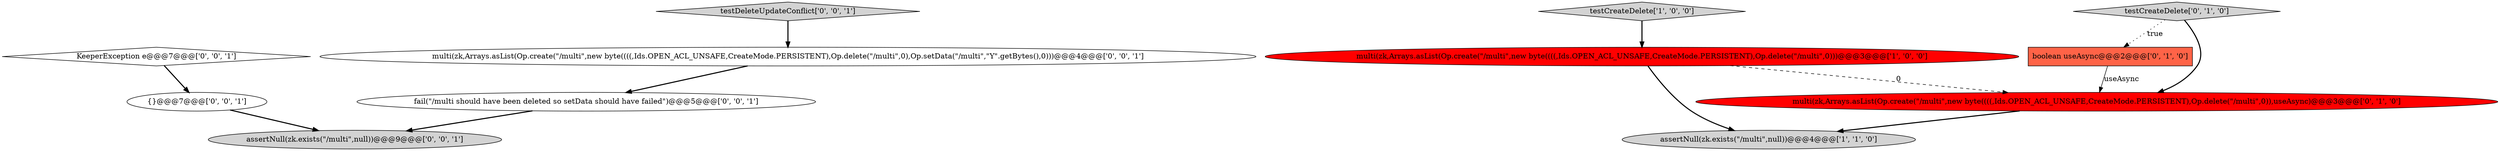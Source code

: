 digraph {
9 [style = filled, label = "assertNull(zk.exists(\"/multi\",null))@@@9@@@['0', '0', '1']", fillcolor = lightgray, shape = ellipse image = "AAA0AAABBB3BBB"];
11 [style = filled, label = "{}@@@7@@@['0', '0', '1']", fillcolor = white, shape = ellipse image = "AAA0AAABBB3BBB"];
2 [style = filled, label = "testCreateDelete['1', '0', '0']", fillcolor = lightgray, shape = diamond image = "AAA0AAABBB1BBB"];
5 [style = filled, label = "testCreateDelete['0', '1', '0']", fillcolor = lightgray, shape = diamond image = "AAA0AAABBB2BBB"];
7 [style = filled, label = "fail(\"/multi should have been deleted so setData should have failed\")@@@5@@@['0', '0', '1']", fillcolor = white, shape = ellipse image = "AAA0AAABBB3BBB"];
3 [style = filled, label = "boolean useAsync@@@2@@@['0', '1', '0']", fillcolor = tomato, shape = box image = "AAA1AAABBB2BBB"];
0 [style = filled, label = "assertNull(zk.exists(\"/multi\",null))@@@4@@@['1', '1', '0']", fillcolor = lightgray, shape = ellipse image = "AAA0AAABBB1BBB"];
1 [style = filled, label = "multi(zk,Arrays.asList(Op.create(\"/multi\",new byte((((,Ids.OPEN_ACL_UNSAFE,CreateMode.PERSISTENT),Op.delete(\"/multi\",0)))@@@3@@@['1', '0', '0']", fillcolor = red, shape = ellipse image = "AAA1AAABBB1BBB"];
8 [style = filled, label = "KeeperException e@@@7@@@['0', '0', '1']", fillcolor = white, shape = diamond image = "AAA0AAABBB3BBB"];
10 [style = filled, label = "multi(zk,Arrays.asList(Op.create(\"/multi\",new byte((((,Ids.OPEN_ACL_UNSAFE,CreateMode.PERSISTENT),Op.delete(\"/multi\",0),Op.setData(\"/multi\",\"Y\".getBytes(),0)))@@@4@@@['0', '0', '1']", fillcolor = white, shape = ellipse image = "AAA0AAABBB3BBB"];
4 [style = filled, label = "multi(zk,Arrays.asList(Op.create(\"/multi\",new byte((((,Ids.OPEN_ACL_UNSAFE,CreateMode.PERSISTENT),Op.delete(\"/multi\",0)),useAsync)@@@3@@@['0', '1', '0']", fillcolor = red, shape = ellipse image = "AAA1AAABBB2BBB"];
6 [style = filled, label = "testDeleteUpdateConflict['0', '0', '1']", fillcolor = lightgray, shape = diamond image = "AAA0AAABBB3BBB"];
7->9 [style = bold, label=""];
1->4 [style = dashed, label="0"];
3->4 [style = solid, label="useAsync"];
1->0 [style = bold, label=""];
5->3 [style = dotted, label="true"];
11->9 [style = bold, label=""];
8->11 [style = bold, label=""];
10->7 [style = bold, label=""];
2->1 [style = bold, label=""];
6->10 [style = bold, label=""];
5->4 [style = bold, label=""];
4->0 [style = bold, label=""];
}
